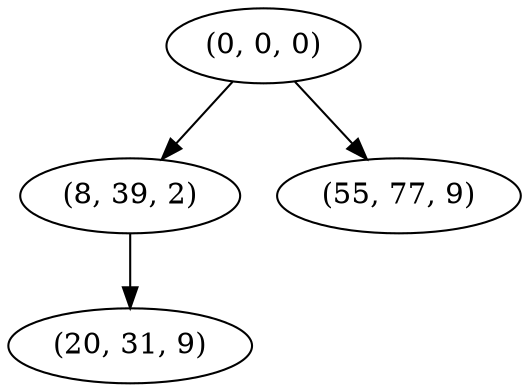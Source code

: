 digraph tree {
    "(0, 0, 0)";
    "(8, 39, 2)";
    "(20, 31, 9)";
    "(55, 77, 9)";
    "(0, 0, 0)" -> "(8, 39, 2)";
    "(0, 0, 0)" -> "(55, 77, 9)";
    "(8, 39, 2)" -> "(20, 31, 9)";
}
